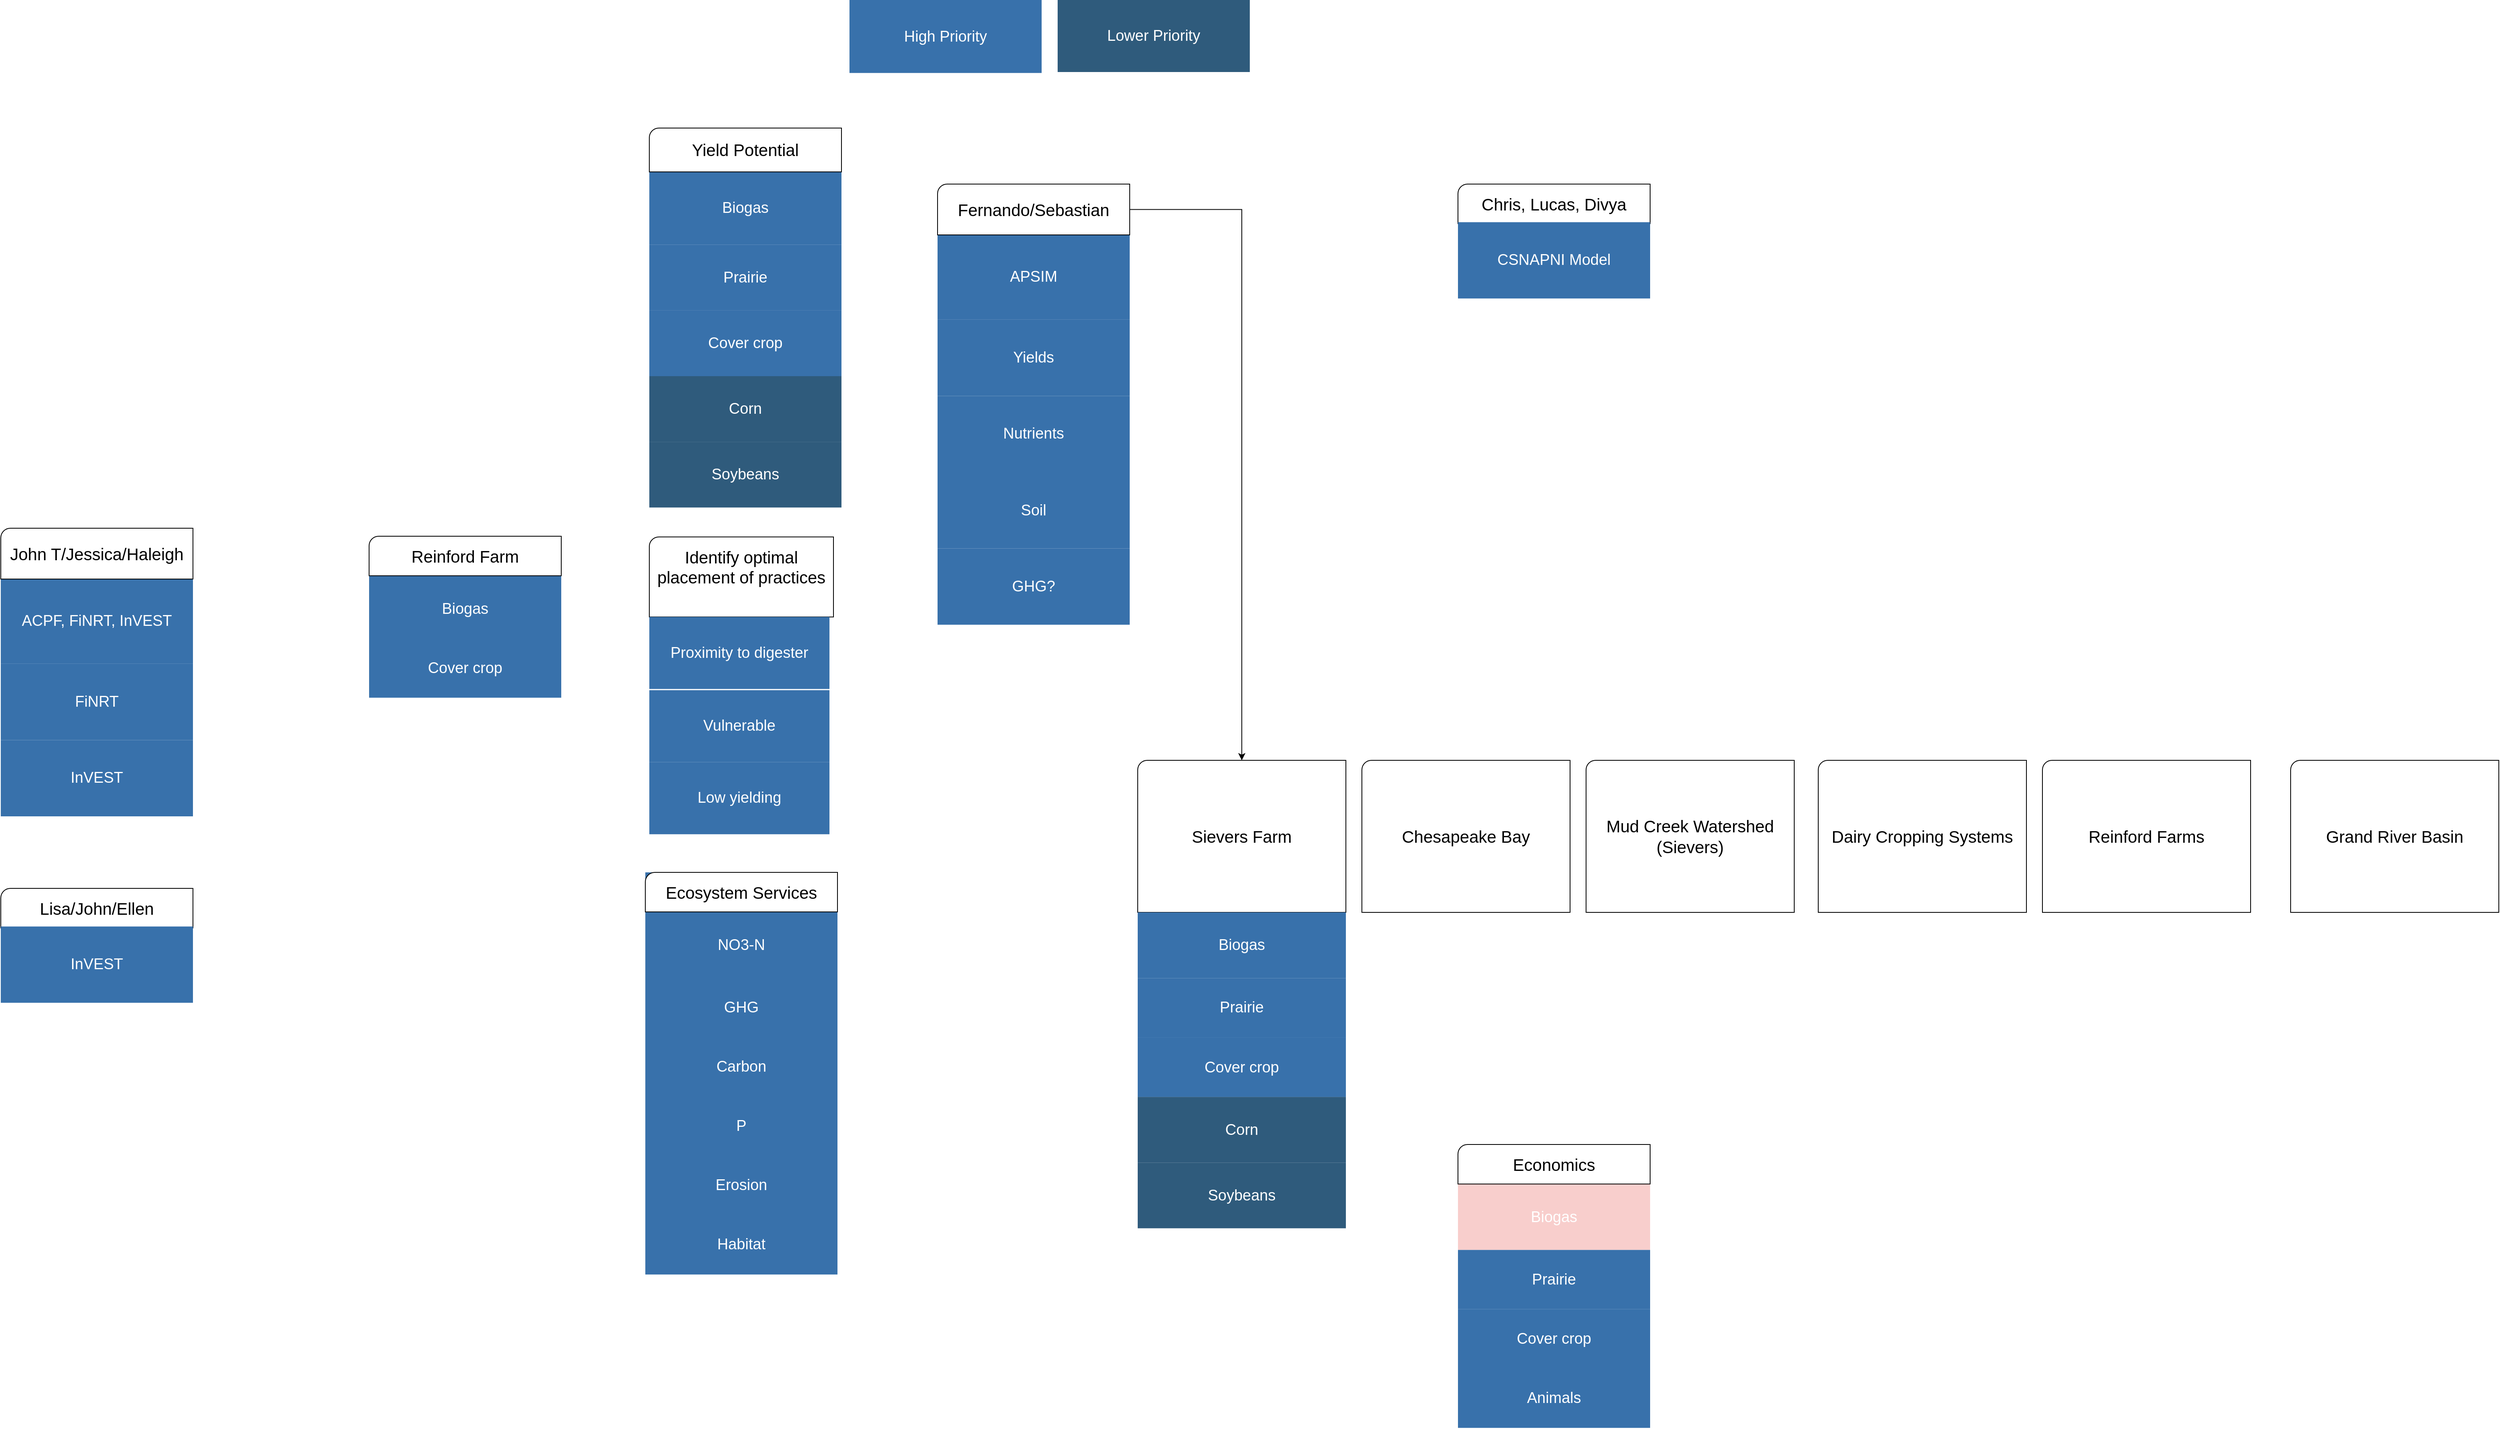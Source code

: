 <mxfile version="20.3.0" type="github">
  <diagram id="07fea595-8f29-1299-0266-81d95cde20df" name="Page-1">
    <mxGraphModel dx="3555" dy="1880" grid="1" gridSize="10" guides="1" tooltips="1" connect="1" arrows="1" fold="1" page="1" pageScale="1" pageWidth="4000" pageHeight="2000" background="#ffffff" math="0" shadow="0">
      <root>
        <mxCell id="0" />
        <mxCell id="1" parent="0" />
        <mxCell id="Bta4R8MGhBC_zZpxbiVx-255" value="" style="group;fontSize=19;verticalAlign=middle;fillColor=#3871AB;fontColor=#FFFFFF;shadow=0;fontStyle=0;spacing=6;sketch=0;labelBackgroundColor=none;" parent="1" vertex="1" connectable="0">
          <mxGeometry x="1305" y="1190" width="240" height="502.36" as="geometry" />
        </mxCell>
        <mxCell id="Bta4R8MGhBC_zZpxbiVx-245" value="" style="group" parent="Bta4R8MGhBC_zZpxbiVx-255" vertex="1" connectable="0">
          <mxGeometry width="240" height="280" as="geometry" />
        </mxCell>
        <mxCell id="Bta4R8MGhBC_zZpxbiVx-246" value="" style="group" parent="Bta4R8MGhBC_zZpxbiVx-245" vertex="1" connectable="0">
          <mxGeometry y="49.412" width="240" height="230.588" as="geometry" />
        </mxCell>
        <mxCell id="Bta4R8MGhBC_zZpxbiVx-247" value="NO3-N" style="whiteSpace=wrap;shadow=0;fontColor=#FFFFFF;fontFamily=Helvetica;fontStyle=0;html=1;fontSize=19;plain-purple;strokeColor=none;fillColor=#3871AB;gradientColor=none;spacing=6;verticalAlign=middle;sketch=0;labelBackgroundColor=none;" parent="Bta4R8MGhBC_zZpxbiVx-246" vertex="1">
          <mxGeometry width="240" height="82.353" as="geometry" />
        </mxCell>
        <mxCell id="Bta4R8MGhBC_zZpxbiVx-248" value="GHG" style="whiteSpace=wrap;shadow=0;fontColor=#FFFFFF;fontFamily=Helvetica;fontStyle=0;html=1;fontSize=19;plain-purple;strokeColor=none;fillColor=#3871AB;gradientColor=none;spacing=6;verticalAlign=middle;sketch=0;labelBackgroundColor=none;" parent="Bta4R8MGhBC_zZpxbiVx-246" vertex="1">
          <mxGeometry y="82.353" width="240" height="74.118" as="geometry" />
        </mxCell>
        <mxCell id="Bta4R8MGhBC_zZpxbiVx-249" value="Carbon" style="whiteSpace=wrap;shadow=0;fontColor=#FFFFFF;fontFamily=Helvetica;fontStyle=0;html=1;fontSize=19;plain-purple;strokeColor=none;fillColor=#3871AB;gradientColor=none;spacing=6;verticalAlign=middle;sketch=0;labelBackgroundColor=none;" parent="Bta4R8MGhBC_zZpxbiVx-246" vertex="1">
          <mxGeometry y="156.471" width="240" height="74.118" as="geometry" />
        </mxCell>
        <mxCell id="Bta4R8MGhBC_zZpxbiVx-250" value="Ecosystem Services" style="verticalLabelPosition=middle;verticalAlign=middle;html=1;shape=mxgraph.basic.corner_round_rect;dx=6;fontSize=21;whiteSpace=wrap;labelPosition=center;align=center;" parent="Bta4R8MGhBC_zZpxbiVx-245" vertex="1">
          <mxGeometry width="240" height="49.412" as="geometry" />
        </mxCell>
        <mxCell id="Bta4R8MGhBC_zZpxbiVx-251" value="P" style="whiteSpace=wrap;shadow=0;fontColor=#FFFFFF;fontFamily=Helvetica;fontStyle=0;html=1;fontSize=19;plain-purple;strokeColor=none;fillColor=#3871AB;gradientColor=none;spacing=6;verticalAlign=middle;sketch=0;labelBackgroundColor=none;" parent="Bta4R8MGhBC_zZpxbiVx-255" vertex="1">
          <mxGeometry y="280.002" width="240" height="74.118" as="geometry" />
        </mxCell>
        <mxCell id="Bta4R8MGhBC_zZpxbiVx-253" value="Erosion" style="whiteSpace=wrap;shadow=0;fontColor=#FFFFFF;fontFamily=Helvetica;fontStyle=0;html=1;fontSize=19;plain-purple;strokeColor=none;fillColor=#3871AB;gradientColor=none;spacing=6;verticalAlign=middle;sketch=0;labelBackgroundColor=none;" parent="Bta4R8MGhBC_zZpxbiVx-255" vertex="1">
          <mxGeometry y="354.122" width="240" height="74.118" as="geometry" />
        </mxCell>
        <mxCell id="Bta4R8MGhBC_zZpxbiVx-254" value="Habitat" style="whiteSpace=wrap;shadow=0;fontColor=#FFFFFF;fontFamily=Helvetica;fontStyle=0;html=1;fontSize=19;plain-purple;strokeColor=none;fillColor=#3871AB;gradientColor=none;spacing=6;verticalAlign=middle;sketch=0;labelBackgroundColor=none;" parent="Bta4R8MGhBC_zZpxbiVx-255" vertex="1">
          <mxGeometry y="428.242" width="240" height="74.118" as="geometry" />
        </mxCell>
        <mxCell id="Bta4R8MGhBC_zZpxbiVx-270" value="" style="group" parent="1" vertex="1" connectable="0">
          <mxGeometry x="1310" y="770.86" width="230" height="371.5" as="geometry" />
        </mxCell>
        <mxCell id="Bta4R8MGhBC_zZpxbiVx-232" value="Identify optimal placement of practices&lt;br&gt;&lt;br&gt;" style="verticalLabelPosition=middle;verticalAlign=middle;shape=mxgraph.basic.corner_round_rect;dx=6;fontSize=21;html=1;labelPosition=center;align=center;whiteSpace=wrap;" parent="Bta4R8MGhBC_zZpxbiVx-270" vertex="1">
          <mxGeometry width="230" height="100" as="geometry" />
        </mxCell>
        <mxCell id="Bta4R8MGhBC_zZpxbiVx-220" value="Low yielding" style="whiteSpace=wrap;shadow=0;fontColor=#FFFFFF;fontFamily=Helvetica;fontStyle=0;html=1;fontSize=19;plain-purple;strokeColor=none;fillColor=#3871AB;gradientColor=none;spacing=6;verticalAlign=middle;sketch=0;labelBackgroundColor=none;" parent="Bta4R8MGhBC_zZpxbiVx-270" vertex="1">
          <mxGeometry y="281.5" width="225" height="90" as="geometry" />
        </mxCell>
        <mxCell id="Bta4R8MGhBC_zZpxbiVx-228" value="Vulnerable" style="whiteSpace=wrap;shadow=0;fontColor=#FFFFFF;fontFamily=Helvetica;fontStyle=0;html=1;fontSize=19;plain-purple;strokeColor=none;fillColor=#3871AB;gradientColor=none;spacing=6;verticalAlign=middle;sketch=0;labelBackgroundColor=none;" parent="Bta4R8MGhBC_zZpxbiVx-270" vertex="1">
          <mxGeometry y="191.5" width="225" height="90" as="geometry" />
        </mxCell>
        <mxCell id="Bta4R8MGhBC_zZpxbiVx-229" value="Proximity to digester" style="whiteSpace=wrap;shadow=0;fontColor=#FFFFFF;fontFamily=Helvetica;fontStyle=0;html=1;fontSize=19;plain-purple;strokeColor=none;fillColor=#3871AB;gradientColor=none;spacing=6;verticalAlign=middle;sketch=0;labelBackgroundColor=none;" parent="Bta4R8MGhBC_zZpxbiVx-270" vertex="1">
          <mxGeometry y="100" width="225" height="90" as="geometry" />
        </mxCell>
        <mxCell id="Bta4R8MGhBC_zZpxbiVx-271" value="" style="group" parent="1" vertex="1" connectable="0">
          <mxGeometry x="1310" y="260" width="240" height="474.12" as="geometry" />
        </mxCell>
        <mxCell id="Bta4R8MGhBC_zZpxbiVx-238" value="" style="group" parent="Bta4R8MGhBC_zZpxbiVx-271" vertex="1" connectable="0">
          <mxGeometry width="240" height="310" as="geometry" />
        </mxCell>
        <mxCell id="Bta4R8MGhBC_zZpxbiVx-235" value="" style="group" parent="Bta4R8MGhBC_zZpxbiVx-238" vertex="1" connectable="0">
          <mxGeometry y="54.706" width="240" height="255.294" as="geometry" />
        </mxCell>
        <mxCell id="Bta4R8MGhBC_zZpxbiVx-218" value="Biogas" style="whiteSpace=wrap;shadow=0;fontColor=#FFFFFF;fontFamily=Helvetica;fontStyle=0;html=1;fontSize=19;plain-purple;strokeColor=none;fillColor=#3871AB;gradientColor=none;spacing=6;verticalAlign=middle;sketch=0;labelBackgroundColor=none;" parent="Bta4R8MGhBC_zZpxbiVx-235" vertex="1">
          <mxGeometry width="240" height="91.176" as="geometry" />
        </mxCell>
        <mxCell id="Bta4R8MGhBC_zZpxbiVx-219" value="Prairie" style="whiteSpace=wrap;shadow=0;fontColor=#FFFFFF;fontFamily=Helvetica;fontStyle=0;html=1;fontSize=19;plain-purple;strokeColor=none;fillColor=#3871AB;gradientColor=none;spacing=6;verticalAlign=middle;sketch=0;labelBackgroundColor=none;" parent="Bta4R8MGhBC_zZpxbiVx-235" vertex="1">
          <mxGeometry y="91.176" width="240" height="82.059" as="geometry" />
        </mxCell>
        <mxCell id="Bta4R8MGhBC_zZpxbiVx-223" value="Cover crop" style="whiteSpace=wrap;shadow=0;fontColor=#FFFFFF;fontFamily=Helvetica;fontStyle=0;html=1;fontSize=19;plain-purple;strokeColor=none;fillColor=#3871AB;gradientColor=none;spacing=6;verticalAlign=middle;sketch=0;labelBackgroundColor=none;" parent="Bta4R8MGhBC_zZpxbiVx-235" vertex="1">
          <mxGeometry y="173.235" width="240" height="82.059" as="geometry" />
        </mxCell>
        <mxCell id="Bta4R8MGhBC_zZpxbiVx-237" value="Yield Potential" style="verticalLabelPosition=middle;verticalAlign=middle;html=1;shape=mxgraph.basic.corner_round_rect;dx=6;fontSize=21;whiteSpace=wrap;labelPosition=center;align=center;" parent="Bta4R8MGhBC_zZpxbiVx-238" vertex="1">
          <mxGeometry width="240" height="54.706" as="geometry" />
        </mxCell>
        <mxCell id="Bta4R8MGhBC_zZpxbiVx-268" value="Corn" style="whiteSpace=wrap;shadow=0;fontColor=#FFFFFF;fontFamily=Helvetica;fontStyle=0;html=1;fontSize=19;plain-purple;strokeColor=none;fillColor=#2f5b7c;gradientColor=none;spacing=6;verticalAlign=middle;sketch=0;labelBackgroundColor=none;" parent="Bta4R8MGhBC_zZpxbiVx-271" vertex="1">
          <mxGeometry y="310.001" width="240" height="82.059" as="geometry" />
        </mxCell>
        <mxCell id="Bta4R8MGhBC_zZpxbiVx-269" value="Soybeans" style="whiteSpace=wrap;shadow=0;fontColor=#FFFFFF;fontFamily=Helvetica;fontStyle=0;html=1;fontSize=19;plain-purple;strokeColor=none;fillColor=#2f5b7c;gradientColor=none;spacing=6;verticalAlign=middle;sketch=0;labelBackgroundColor=none;" parent="Bta4R8MGhBC_zZpxbiVx-271" vertex="1">
          <mxGeometry y="392.061" width="240" height="82.059" as="geometry" />
        </mxCell>
        <mxCell id="Bta4R8MGhBC_zZpxbiVx-272" value="Lower Priority" style="whiteSpace=wrap;shadow=0;fontColor=#FFFFFF;fontFamily=Helvetica;fontStyle=0;html=1;fontSize=19;plain-purple;strokeColor=none;fillColor=#2f5b7c;gradientColor=none;spacing=6;verticalAlign=middle;sketch=0;labelBackgroundColor=none;" parent="1" vertex="1">
          <mxGeometry x="1820" y="100" width="240" height="90" as="geometry" />
        </mxCell>
        <mxCell id="Bta4R8MGhBC_zZpxbiVx-273" value="High Priority" style="whiteSpace=wrap;shadow=0;fontColor=#FFFFFF;fontFamily=Helvetica;fontStyle=0;html=1;fontSize=19;plain-purple;strokeColor=none;fillColor=#3871AB;gradientColor=none;spacing=6;verticalAlign=middle;sketch=0;labelBackgroundColor=none;" parent="1" vertex="1">
          <mxGeometry x="1560" y="100.006" width="240" height="91.176" as="geometry" />
        </mxCell>
        <mxCell id="Bta4R8MGhBC_zZpxbiVx-288" value="Grand River Basin" style="verticalLabelPosition=middle;verticalAlign=middle;html=1;shape=mxgraph.basic.corner_round_rect;dx=6;labelBackgroundColor=none;fontSize=21;whiteSpace=wrap;labelPosition=center;align=center;" parent="1" vertex="1">
          <mxGeometry x="3360" y="1050" width="260" height="190" as="geometry" />
        </mxCell>
        <mxCell id="Bta4R8MGhBC_zZpxbiVx-290" value="Mud Creek Watershed (Sievers)" style="verticalLabelPosition=middle;verticalAlign=middle;html=1;shape=mxgraph.basic.corner_round_rect;dx=6;labelBackgroundColor=none;fontSize=21;whiteSpace=wrap;labelPosition=center;align=center;" parent="1" vertex="1">
          <mxGeometry x="2480" y="1050" width="260" height="190" as="geometry" />
        </mxCell>
        <mxCell id="Bta4R8MGhBC_zZpxbiVx-291" value="Chesapeake Bay" style="verticalLabelPosition=middle;verticalAlign=middle;html=1;shape=mxgraph.basic.corner_round_rect;dx=6;labelBackgroundColor=none;fontSize=21;whiteSpace=wrap;labelPosition=center;align=center;" parent="1" vertex="1">
          <mxGeometry x="2200" y="1050" width="260" height="190" as="geometry" />
        </mxCell>
        <mxCell id="Bta4R8MGhBC_zZpxbiVx-292" value="Dairy Cropping Systems" style="verticalLabelPosition=middle;verticalAlign=middle;html=1;shape=mxgraph.basic.corner_round_rect;dx=6;labelBackgroundColor=none;fontSize=21;whiteSpace=wrap;labelPosition=center;align=center;" parent="1" vertex="1">
          <mxGeometry x="2770" y="1050" width="260" height="190" as="geometry" />
        </mxCell>
        <mxCell id="Bta4R8MGhBC_zZpxbiVx-293" value="Reinford Farms" style="verticalLabelPosition=middle;verticalAlign=middle;html=1;shape=mxgraph.basic.corner_round_rect;dx=6;labelBackgroundColor=none;fontSize=21;whiteSpace=wrap;labelPosition=center;align=center;" parent="1" vertex="1">
          <mxGeometry x="3050" y="1050" width="260" height="190" as="geometry" />
        </mxCell>
        <mxCell id="Bta4R8MGhBC_zZpxbiVx-295" value="" style="group" parent="1" vertex="1" connectable="0">
          <mxGeometry x="500" y="760" width="240" height="360" as="geometry" />
        </mxCell>
        <mxCell id="Bta4R8MGhBC_zZpxbiVx-296" value="" style="group" parent="Bta4R8MGhBC_zZpxbiVx-295" vertex="1" connectable="0">
          <mxGeometry y="63.529" width="240" height="296.471" as="geometry" />
        </mxCell>
        <mxCell id="Bta4R8MGhBC_zZpxbiVx-297" value="ACPF, FiNRT, InVEST" style="whiteSpace=wrap;shadow=0;fontColor=#FFFFFF;fontFamily=Helvetica;fontStyle=0;html=1;fontSize=19;plain-purple;strokeColor=none;fillColor=#3871AB;gradientColor=none;spacing=6;verticalAlign=middle;sketch=0;labelBackgroundColor=none;" parent="Bta4R8MGhBC_zZpxbiVx-296" vertex="1">
          <mxGeometry width="240" height="105.882" as="geometry" />
        </mxCell>
        <mxCell id="Bta4R8MGhBC_zZpxbiVx-298" value="FiNRT" style="whiteSpace=wrap;shadow=0;fontColor=#FFFFFF;fontFamily=Helvetica;fontStyle=0;html=1;fontSize=19;plain-purple;strokeColor=none;fillColor=#3871AB;gradientColor=none;spacing=6;verticalAlign=middle;sketch=0;labelBackgroundColor=none;" parent="Bta4R8MGhBC_zZpxbiVx-296" vertex="1">
          <mxGeometry y="105.882" width="240" height="95.294" as="geometry" />
        </mxCell>
        <mxCell id="Bta4R8MGhBC_zZpxbiVx-299" value="InVEST" style="whiteSpace=wrap;shadow=0;fontColor=#FFFFFF;fontFamily=Helvetica;fontStyle=0;html=1;fontSize=19;plain-purple;strokeColor=none;fillColor=#3871AB;gradientColor=none;spacing=6;verticalAlign=middle;sketch=0;labelBackgroundColor=none;" parent="Bta4R8MGhBC_zZpxbiVx-296" vertex="1">
          <mxGeometry y="201.176" width="240" height="95.294" as="geometry" />
        </mxCell>
        <mxCell id="Bta4R8MGhBC_zZpxbiVx-300" value="John T/Jessica/Haleigh" style="verticalLabelPosition=middle;verticalAlign=middle;html=1;shape=mxgraph.basic.corner_round_rect;dx=6;fontSize=21;whiteSpace=wrap;labelPosition=center;align=center;" parent="Bta4R8MGhBC_zZpxbiVx-295" vertex="1">
          <mxGeometry width="240" height="63.529" as="geometry" />
        </mxCell>
        <mxCell id="FbwZjn5DJ369boL4K8h1-1" value="" style="group" parent="1" vertex="1" connectable="0">
          <mxGeometry x="960" y="770" width="240" height="280" as="geometry" />
        </mxCell>
        <mxCell id="FbwZjn5DJ369boL4K8h1-2" value="" style="group" parent="FbwZjn5DJ369boL4K8h1-1" vertex="1" connectable="0">
          <mxGeometry y="49.412" width="240" height="230.588" as="geometry" />
        </mxCell>
        <mxCell id="FbwZjn5DJ369boL4K8h1-3" value="Biogas" style="whiteSpace=wrap;shadow=0;fontColor=#FFFFFF;fontFamily=Helvetica;fontStyle=0;html=1;fontSize=19;plain-purple;strokeColor=none;fillColor=#3871AB;gradientColor=none;spacing=6;verticalAlign=middle;sketch=0;labelBackgroundColor=none;" parent="FbwZjn5DJ369boL4K8h1-2" vertex="1">
          <mxGeometry width="240" height="82.353" as="geometry" />
        </mxCell>
        <mxCell id="FbwZjn5DJ369boL4K8h1-5" value="Cover crop" style="whiteSpace=wrap;shadow=0;fontColor=#FFFFFF;fontFamily=Helvetica;fontStyle=0;html=1;fontSize=19;plain-purple;strokeColor=none;fillColor=#3871AB;gradientColor=none;spacing=6;verticalAlign=middle;sketch=0;labelBackgroundColor=none;" parent="FbwZjn5DJ369boL4K8h1-2" vertex="1">
          <mxGeometry y="78.231" width="240" height="74.118" as="geometry" />
        </mxCell>
        <mxCell id="FbwZjn5DJ369boL4K8h1-6" value="Reinford Farm" style="verticalLabelPosition=middle;verticalAlign=middle;html=1;shape=mxgraph.basic.corner_round_rect;dx=6;fontSize=21;whiteSpace=wrap;labelPosition=center;align=center;" parent="FbwZjn5DJ369boL4K8h1-1" vertex="1">
          <mxGeometry width="240" height="49.412" as="geometry" />
        </mxCell>
        <mxCell id="FbwZjn5DJ369boL4K8h1-13" value="" style="group" parent="1" vertex="1" connectable="0">
          <mxGeometry x="1670" y="330" width="240" height="550.58" as="geometry" />
        </mxCell>
        <mxCell id="Bta4R8MGhBC_zZpxbiVx-262" value="" style="group" parent="FbwZjn5DJ369boL4K8h1-13" vertex="1" connectable="0">
          <mxGeometry width="240" height="360" as="geometry" />
        </mxCell>
        <mxCell id="Bta4R8MGhBC_zZpxbiVx-263" value="" style="group" parent="Bta4R8MGhBC_zZpxbiVx-262" vertex="1" connectable="0">
          <mxGeometry y="63.529" width="240" height="296.471" as="geometry" />
        </mxCell>
        <mxCell id="Bta4R8MGhBC_zZpxbiVx-264" value="APSIM" style="whiteSpace=wrap;shadow=0;fontColor=#FFFFFF;fontFamily=Helvetica;fontStyle=0;html=1;fontSize=19;plain-purple;strokeColor=none;fillColor=#3871AB;gradientColor=none;spacing=6;verticalAlign=middle;sketch=0;labelBackgroundColor=none;" parent="Bta4R8MGhBC_zZpxbiVx-263" vertex="1">
          <mxGeometry width="240" height="105.882" as="geometry" />
        </mxCell>
        <mxCell id="Bta4R8MGhBC_zZpxbiVx-265" value="Yields" style="whiteSpace=wrap;shadow=0;fontColor=#FFFFFF;fontFamily=Helvetica;fontStyle=0;html=1;fontSize=19;plain-purple;strokeColor=none;fillColor=#3871AB;gradientColor=none;spacing=6;verticalAlign=middle;sketch=0;labelBackgroundColor=none;" parent="Bta4R8MGhBC_zZpxbiVx-263" vertex="1">
          <mxGeometry y="105.882" width="240" height="95.294" as="geometry" />
        </mxCell>
        <mxCell id="Bta4R8MGhBC_zZpxbiVx-266" value="Nutrients" style="whiteSpace=wrap;shadow=0;fontColor=#FFFFFF;fontFamily=Helvetica;fontStyle=0;html=1;fontSize=19;plain-purple;strokeColor=none;fillColor=#3871AB;gradientColor=none;spacing=6;verticalAlign=middle;sketch=0;labelBackgroundColor=none;" parent="Bta4R8MGhBC_zZpxbiVx-263" vertex="1">
          <mxGeometry y="201.176" width="240" height="95.294" as="geometry" />
        </mxCell>
        <mxCell id="Bta4R8MGhBC_zZpxbiVx-267" value="Fernando/Sebastian" style="verticalLabelPosition=middle;verticalAlign=middle;html=1;shape=mxgraph.basic.corner_round_rect;dx=6;fontSize=21;whiteSpace=wrap;labelPosition=center;align=center;" parent="Bta4R8MGhBC_zZpxbiVx-262" vertex="1">
          <mxGeometry width="240" height="63.529" as="geometry" />
        </mxCell>
        <mxCell id="FbwZjn5DJ369boL4K8h1-10" value="Soil" style="whiteSpace=wrap;shadow=0;fontColor=#FFFFFF;fontFamily=Helvetica;fontStyle=0;html=1;fontSize=19;plain-purple;strokeColor=none;fillColor=#3871AB;gradientColor=none;spacing=6;verticalAlign=middle;sketch=0;labelBackgroundColor=none;" parent="FbwZjn5DJ369boL4K8h1-13" vertex="1">
          <mxGeometry y="359.996" width="240" height="95.294" as="geometry" />
        </mxCell>
        <mxCell id="FbwZjn5DJ369boL4K8h1-11" value="GHG?" style="whiteSpace=wrap;shadow=0;fontColor=#FFFFFF;fontFamily=Helvetica;fontStyle=0;html=1;fontSize=19;plain-purple;strokeColor=none;fillColor=#3871AB;gradientColor=none;spacing=6;verticalAlign=middle;sketch=0;labelBackgroundColor=none;" parent="FbwZjn5DJ369boL4K8h1-13" vertex="1">
          <mxGeometry y="455.286" width="240" height="95.294" as="geometry" />
        </mxCell>
        <mxCell id="cpoO33E2cY1CjBKNhvb5-2" value="" style="group" vertex="1" connectable="0" parent="1">
          <mxGeometry x="2320" y="1530.0" width="240" height="354.12" as="geometry" />
        </mxCell>
        <mxCell id="Bta4R8MGhBC_zZpxbiVx-239" value="" style="group" parent="cpoO33E2cY1CjBKNhvb5-2" vertex="1" connectable="0">
          <mxGeometry width="240" height="280" as="geometry" />
        </mxCell>
        <mxCell id="Bta4R8MGhBC_zZpxbiVx-240" value="" style="group" parent="Bta4R8MGhBC_zZpxbiVx-239" vertex="1" connectable="0">
          <mxGeometry y="49.412" width="240" height="230.588" as="geometry" />
        </mxCell>
        <mxCell id="Bta4R8MGhBC_zZpxbiVx-241" value="&lt;span style=&quot;background-color: transparent;&quot;&gt;Biogas&lt;/span&gt;" style="whiteSpace=wrap;shadow=0;fontColor=#FFFFFF;fontFamily=Helvetica;fontStyle=0;html=1;fontSize=19;plain-purple;strokeColor=none;fillColor=#F8CECC;gradientColor=none;spacing=6;verticalAlign=middle;sketch=0;labelBackgroundColor=none;" parent="Bta4R8MGhBC_zZpxbiVx-240" vertex="1">
          <mxGeometry width="240" height="82.353" as="geometry" />
        </mxCell>
        <mxCell id="Bta4R8MGhBC_zZpxbiVx-242" value="Prairie" style="whiteSpace=wrap;shadow=0;fontColor=#FFFFFF;fontFamily=Helvetica;fontStyle=0;html=1;fontSize=19;plain-purple;strokeColor=none;fillColor=#3871AB;gradientColor=none;spacing=6;verticalAlign=middle;sketch=0;labelBackgroundColor=none;" parent="Bta4R8MGhBC_zZpxbiVx-240" vertex="1">
          <mxGeometry y="82.353" width="240" height="74.118" as="geometry" />
        </mxCell>
        <mxCell id="Bta4R8MGhBC_zZpxbiVx-243" value="Cover crop" style="whiteSpace=wrap;shadow=0;fontColor=#FFFFFF;fontFamily=Helvetica;fontStyle=0;html=1;fontSize=19;plain-purple;strokeColor=none;fillColor=#3871AB;gradientColor=none;spacing=6;verticalAlign=middle;sketch=0;labelBackgroundColor=none;" parent="Bta4R8MGhBC_zZpxbiVx-240" vertex="1">
          <mxGeometry y="156.471" width="240" height="74.118" as="geometry" />
        </mxCell>
        <mxCell id="Bta4R8MGhBC_zZpxbiVx-244" value="Economics" style="verticalLabelPosition=middle;verticalAlign=middle;html=1;shape=mxgraph.basic.corner_round_rect;dx=6;fontSize=21;whiteSpace=wrap;labelPosition=center;align=center;" parent="Bta4R8MGhBC_zZpxbiVx-239" vertex="1">
          <mxGeometry width="240" height="49.412" as="geometry" />
        </mxCell>
        <mxCell id="cpoO33E2cY1CjBKNhvb5-1" value="Animals" style="whiteSpace=wrap;shadow=0;fontColor=#FFFFFF;fontFamily=Helvetica;fontStyle=0;html=1;fontSize=19;plain-purple;strokeColor=none;fillColor=#3871AB;gradientColor=none;spacing=6;verticalAlign=middle;sketch=0;labelBackgroundColor=none;" vertex="1" parent="cpoO33E2cY1CjBKNhvb5-2">
          <mxGeometry y="280.002" width="240" height="74.118" as="geometry" />
        </mxCell>
        <mxCell id="cpoO33E2cY1CjBKNhvb5-6" value="" style="group" vertex="1" connectable="0" parent="1">
          <mxGeometry x="500" y="1210" width="240" height="238.23" as="geometry" />
        </mxCell>
        <mxCell id="cpoO33E2cY1CjBKNhvb5-3" value="Lisa/John/Ellen" style="verticalLabelPosition=middle;verticalAlign=middle;html=1;shape=mxgraph.basic.corner_round_rect;dx=6;fontSize=21;whiteSpace=wrap;labelPosition=center;align=center;" vertex="1" parent="cpoO33E2cY1CjBKNhvb5-6">
          <mxGeometry width="240" height="49.412" as="geometry" />
        </mxCell>
        <mxCell id="cpoO33E2cY1CjBKNhvb5-4" value="InVEST" style="whiteSpace=wrap;shadow=0;fontColor=#FFFFFF;fontFamily=Helvetica;fontStyle=0;html=1;fontSize=19;plain-purple;strokeColor=none;fillColor=#3871AB;gradientColor=none;spacing=6;verticalAlign=middle;sketch=0;labelBackgroundColor=none;" vertex="1" parent="cpoO33E2cY1CjBKNhvb5-6">
          <mxGeometry y="47.642" width="240" height="95.294" as="geometry" />
        </mxCell>
        <mxCell id="cpoO33E2cY1CjBKNhvb5-14" value="" style="group" vertex="1" connectable="0" parent="1">
          <mxGeometry x="1920" y="1050" width="260" height="584.71" as="geometry" />
        </mxCell>
        <mxCell id="cpoO33E2cY1CjBKNhvb5-11" value="" style="group" vertex="1" connectable="0" parent="cpoO33E2cY1CjBKNhvb5-14">
          <mxGeometry width="260" height="420.59" as="geometry" />
        </mxCell>
        <mxCell id="Bta4R8MGhBC_zZpxbiVx-289" value="Sievers Farm" style="verticalLabelPosition=middle;verticalAlign=middle;html=1;shape=mxgraph.basic.corner_round_rect;dx=6;labelBackgroundColor=none;fontSize=21;whiteSpace=wrap;labelPosition=center;align=center;" parent="cpoO33E2cY1CjBKNhvb5-11" vertex="1">
          <mxGeometry width="260" height="190" as="geometry" />
        </mxCell>
        <mxCell id="cpoO33E2cY1CjBKNhvb5-7" value="Biogas" style="whiteSpace=wrap;shadow=0;fontColor=#FFFFFF;fontFamily=Helvetica;fontStyle=0;html=1;fontSize=19;plain-purple;strokeColor=none;fillColor=#3871AB;gradientColor=none;spacing=6;verticalAlign=middle;sketch=0;labelBackgroundColor=none;" vertex="1" parent="cpoO33E2cY1CjBKNhvb5-11">
          <mxGeometry y="190" width="260" height="82.35" as="geometry" />
        </mxCell>
        <mxCell id="cpoO33E2cY1CjBKNhvb5-8" value="Prairie" style="whiteSpace=wrap;shadow=0;fontColor=#FFFFFF;fontFamily=Helvetica;fontStyle=0;html=1;fontSize=19;plain-purple;strokeColor=none;fillColor=#3871AB;gradientColor=none;spacing=6;verticalAlign=middle;sketch=0;labelBackgroundColor=none;" vertex="1" parent="cpoO33E2cY1CjBKNhvb5-11">
          <mxGeometry y="272.35" width="260" height="74.12" as="geometry" />
        </mxCell>
        <mxCell id="cpoO33E2cY1CjBKNhvb5-9" value="Cover crop" style="whiteSpace=wrap;shadow=0;fontColor=#FFFFFF;fontFamily=Helvetica;fontStyle=0;html=1;fontSize=19;plain-purple;strokeColor=none;fillColor=#3871AB;gradientColor=none;spacing=6;verticalAlign=middle;sketch=0;labelBackgroundColor=none;" vertex="1" parent="cpoO33E2cY1CjBKNhvb5-11">
          <mxGeometry y="346.47" width="260" height="74.12" as="geometry" />
        </mxCell>
        <mxCell id="cpoO33E2cY1CjBKNhvb5-12" value="Corn" style="whiteSpace=wrap;shadow=0;fontColor=#FFFFFF;fontFamily=Helvetica;fontStyle=0;html=1;fontSize=19;plain-purple;strokeColor=none;fillColor=#2f5b7c;gradientColor=none;spacing=6;verticalAlign=middle;sketch=0;labelBackgroundColor=none;" vertex="1" parent="cpoO33E2cY1CjBKNhvb5-14">
          <mxGeometry y="420.59" width="260" height="82.06" as="geometry" />
        </mxCell>
        <mxCell id="cpoO33E2cY1CjBKNhvb5-13" value="Soybeans" style="whiteSpace=wrap;shadow=0;fontColor=#FFFFFF;fontFamily=Helvetica;fontStyle=0;html=1;fontSize=19;plain-purple;strokeColor=none;fillColor=#2f5b7c;gradientColor=none;spacing=6;verticalAlign=middle;sketch=0;labelBackgroundColor=none;" vertex="1" parent="cpoO33E2cY1CjBKNhvb5-14">
          <mxGeometry y="502.65" width="260" height="82.06" as="geometry" />
        </mxCell>
        <mxCell id="cpoO33E2cY1CjBKNhvb5-15" style="edgeStyle=orthogonalEdgeStyle;rounded=0;orthogonalLoop=1;jettySize=auto;html=1;exitX=1;exitY=0.5;exitDx=0;exitDy=0;exitPerimeter=0;entryX=0.5;entryY=0;entryDx=0;entryDy=0;entryPerimeter=0;" edge="1" parent="1" source="Bta4R8MGhBC_zZpxbiVx-267" target="Bta4R8MGhBC_zZpxbiVx-289">
          <mxGeometry relative="1" as="geometry" />
        </mxCell>
        <mxCell id="cpoO33E2cY1CjBKNhvb5-16" value="" style="group" vertex="1" connectable="0" parent="1">
          <mxGeometry x="2320" y="330" width="240" height="238.23" as="geometry" />
        </mxCell>
        <mxCell id="cpoO33E2cY1CjBKNhvb5-17" value="Chris, Lucas, Divya" style="verticalLabelPosition=middle;verticalAlign=middle;html=1;shape=mxgraph.basic.corner_round_rect;dx=6;fontSize=21;whiteSpace=wrap;labelPosition=center;align=center;" vertex="1" parent="cpoO33E2cY1CjBKNhvb5-16">
          <mxGeometry width="240" height="49.412" as="geometry" />
        </mxCell>
        <mxCell id="cpoO33E2cY1CjBKNhvb5-18" value="CSNAPNI Model" style="whiteSpace=wrap;shadow=0;fontColor=#FFFFFF;fontFamily=Helvetica;fontStyle=0;html=1;fontSize=19;plain-purple;strokeColor=none;fillColor=#3871AB;gradientColor=none;spacing=6;verticalAlign=middle;sketch=0;labelBackgroundColor=none;" vertex="1" parent="cpoO33E2cY1CjBKNhvb5-16">
          <mxGeometry y="47.642" width="240" height="95.294" as="geometry" />
        </mxCell>
      </root>
    </mxGraphModel>
  </diagram>
</mxfile>
